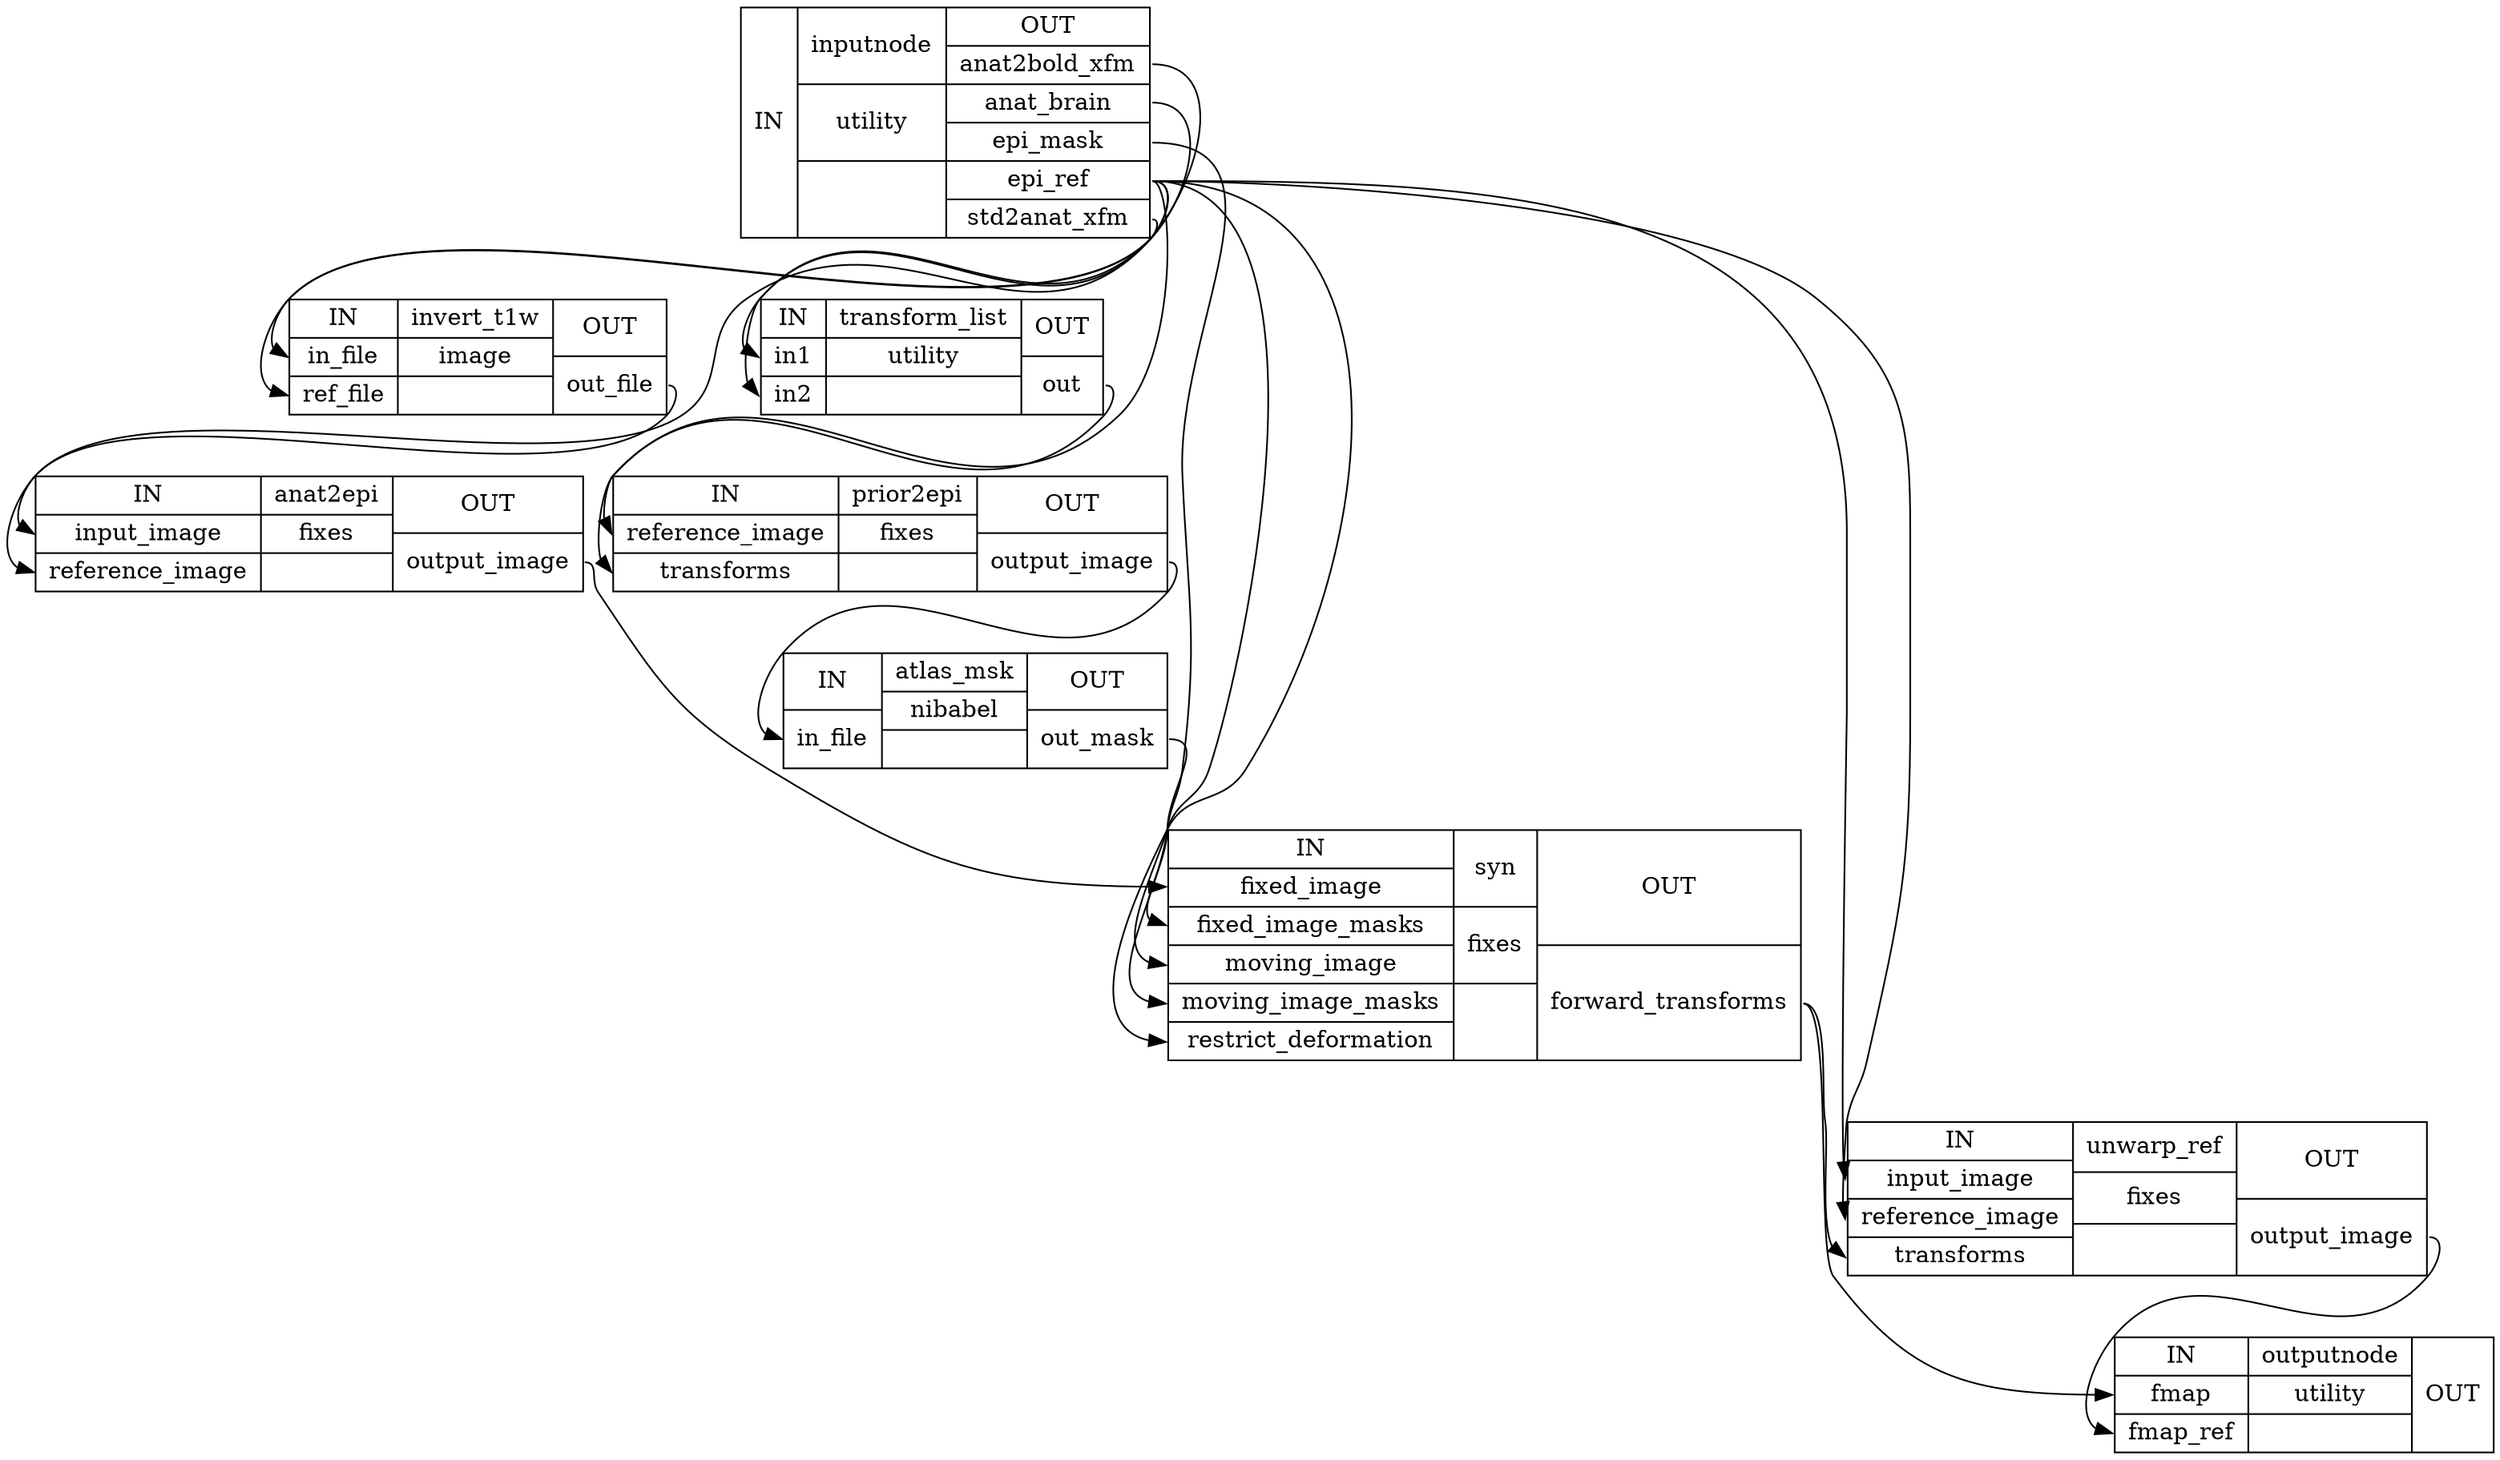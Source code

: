 digraph structs {
node [shape=record];
syn_sdc_wfinputnode [label="{IN}|{ inputnode | utility |  }|{OUT|<outanat2boldxfm> anat2bold_xfm|<outanatbrain> anat_brain|<outepimask> epi_mask|<outepiref> epi_ref|<outstd2anatxfm> std2anat_xfm}"];
syn_sdc_wfinvert_t1w [label="{IN|<ininfile> in_file|<inreffile> ref_file}|{ invert_t1w | image |  }|{OUT|<outoutfile> out_file}"];
syn_sdc_wfanat2epi [label="{IN|<ininputimage> input_image|<inreferenceimage> reference_image}|{ anat2epi | fixes |  }|{OUT|<outoutputimage> output_image}"];
syn_sdc_wftransform_list [label="{IN|<inin1> in1|<inin2> in2}|{ transform_list | utility |  }|{OUT|<outout> out}"];
syn_sdc_wfprior2epi [label="{IN|<inreferenceimage> reference_image|<intransforms> transforms}|{ prior2epi | fixes |  }|{OUT|<outoutputimage> output_image}"];
syn_sdc_wfatlas_msk [label="{IN|<ininfile> in_file}|{ atlas_msk | nibabel |  }|{OUT|<outoutmask> out_mask}"];
syn_sdc_wfsyn [label="{IN|<infixedimage> fixed_image|<infixedimagemasks> fixed_image_masks|<inmovingimage> moving_image|<inmovingimagemasks> moving_image_masks|<inrestrictdeformation> restrict_deformation}|{ syn | fixes |  }|{OUT|<outforwardtransforms> forward_transforms}"];
syn_sdc_wfunwarp_ref [label="{IN|<ininputimage> input_image|<inreferenceimage> reference_image|<intransforms> transforms}|{ unwarp_ref | fixes |  }|{OUT|<outoutputimage> output_image}"];
syn_sdc_wfoutputnode [label="{IN|<infmap> fmap|<infmapref> fmap_ref}|{ outputnode | utility |  }|{OUT}"];
syn_sdc_wfanat2epi:outoutputimage:e -> syn_sdc_wfsyn:infixedimage:w;
syn_sdc_wfatlas_msk:outoutmask:e -> syn_sdc_wfsyn:infixedimagemasks:w;
syn_sdc_wfinputnode:outanat2boldxfm:e -> syn_sdc_wftransform_list:inin1:w;
syn_sdc_wfinputnode:outanatbrain:e -> syn_sdc_wfinvert_t1w:ininfile:w;
syn_sdc_wfinputnode:outepimask:e -> syn_sdc_wfsyn:inmovingimagemasks:w;
syn_sdc_wfinputnode:outepiref:e -> syn_sdc_wfanat2epi:inreferenceimage:w;
syn_sdc_wfinputnode:outepiref:e -> syn_sdc_wfinvert_t1w:inreffile:w;
syn_sdc_wfinputnode:outepiref:e -> syn_sdc_wfprior2epi:inreferenceimage:w;
syn_sdc_wfinputnode:outepiref:e -> syn_sdc_wfsyn:inmovingimage:w;
syn_sdc_wfinputnode:outepiref:e -> syn_sdc_wfsyn:inrestrictdeformation:w;
syn_sdc_wfinputnode:outepiref:e -> syn_sdc_wfunwarp_ref:ininputimage:w;
syn_sdc_wfinputnode:outepiref:e -> syn_sdc_wfunwarp_ref:inreferenceimage:w;
syn_sdc_wfinputnode:outstd2anatxfm:e -> syn_sdc_wftransform_list:inin2:w;
syn_sdc_wfinvert_t1w:outoutfile:e -> syn_sdc_wfanat2epi:ininputimage:w;
syn_sdc_wfprior2epi:outoutputimage:e -> syn_sdc_wfatlas_msk:ininfile:w;
syn_sdc_wfsyn:outforwardtransforms:e -> syn_sdc_wfoutputnode:infmap:w;
syn_sdc_wfsyn:outforwardtransforms:e -> syn_sdc_wfunwarp_ref:intransforms:w;
syn_sdc_wftransform_list:outout:e -> syn_sdc_wfprior2epi:intransforms:w;
syn_sdc_wfunwarp_ref:outoutputimage:e -> syn_sdc_wfoutputnode:infmapref:w;
}